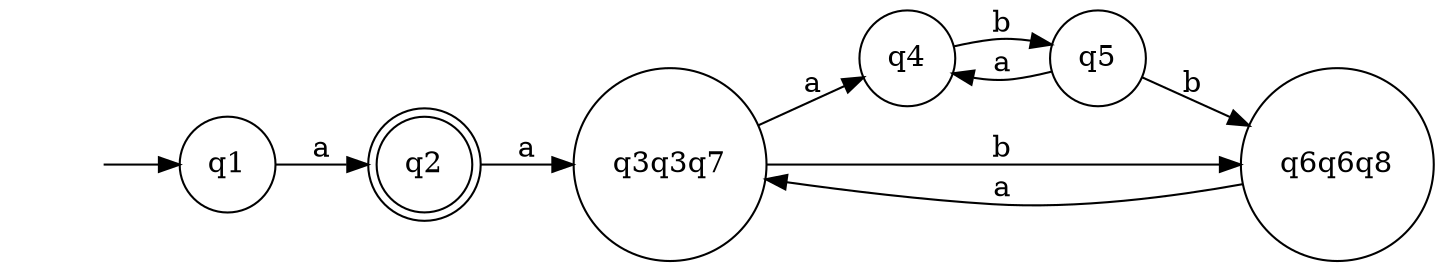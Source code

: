 digraph G8 {
rankdir="LR";
node[shape = "circle"];
q0 [style = invis];
q2[shape = doublecircle];
q0->q1
q1->q2->q3q3q7->q4[label="a"];
q4->q5->q6q6q8[label="b"];
q3q3q7->q6q6q8[label="b"];
q5->q4[label="a"];
q6q6q8->q3q3q7[label="a"];
}